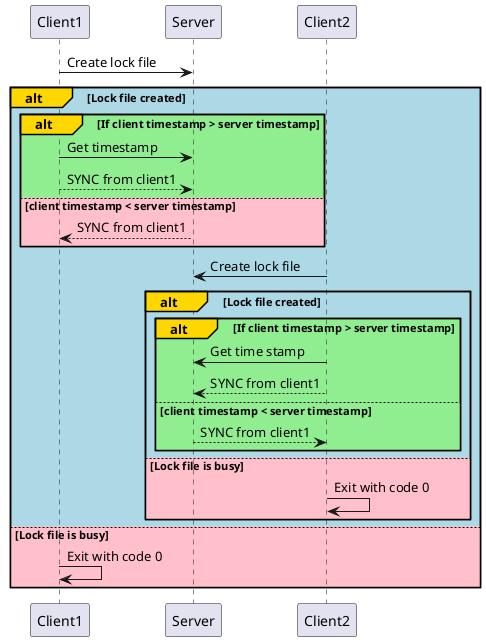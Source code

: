 @startuml
Client1 -> Server: Create lock file
alt#Gold #LightBlue Lock file created    
    alt#Gold #LightGreen If client timestamp > server timestamp
        Client1 -> Server: Get timestamp
        Client1 --> Server: SYNC from client1
    else #Pink client timestamp < server timestamp
        Server --> Client1: SYNC from client1
    end
    
    Client2 -> Server: Create lock file
    alt#Gold #LightBlue Lock file created

    alt#Gold #LightGreen If client timestamp > server timestamp
        
        Client2 -> Server: Get time stamp
        Client2 --> Server: SYNC from client1
    else #LightGreen client timestamp < server timestamp
        Server --> Client2: SYNC from client1
    end

    else #Pink Lock file is busy
        Client2 -> Client2: Exit with code 0
    end
else #Pink Lock file is busy
    Client1 -> Client1: Exit with code 0
end
@enduml

